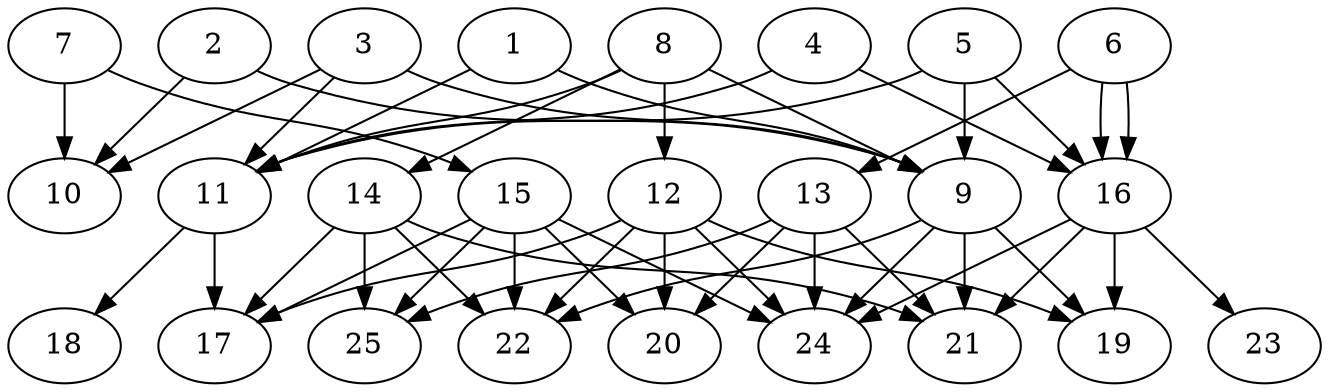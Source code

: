 // DAG automatically generated by daggen at Thu Oct  3 14:00:39 2019
// ./daggen --dot -n 25 --ccr 0.4 --fat 0.7 --regular 0.9 --density 0.6 --mindata 5242880 --maxdata 52428800 
digraph G {
  1 [size="14036480", alpha="0.04", expect_size="5614592"] 
  1 -> 9 [size ="5614592"]
  1 -> 11 [size ="5614592"]
  2 [size="102210560", alpha="0.15", expect_size="40884224"] 
  2 -> 9 [size ="40884224"]
  2 -> 10 [size ="40884224"]
  3 [size="19159040", alpha="0.19", expect_size="7663616"] 
  3 -> 9 [size ="7663616"]
  3 -> 10 [size ="7663616"]
  3 -> 11 [size ="7663616"]
  4 [size="66823680", alpha="0.14", expect_size="26729472"] 
  4 -> 11 [size ="26729472"]
  4 -> 16 [size ="26729472"]
  5 [size="86592000", alpha="0.15", expect_size="34636800"] 
  5 -> 9 [size ="34636800"]
  5 -> 11 [size ="34636800"]
  5 -> 16 [size ="34636800"]
  6 [size="36948480", alpha="0.17", expect_size="14779392"] 
  6 -> 13 [size ="14779392"]
  6 -> 16 [size ="14779392"]
  6 -> 16 [size ="14779392"]
  7 [size="32747520", alpha="0.11", expect_size="13099008"] 
  7 -> 10 [size ="13099008"]
  7 -> 15 [size ="13099008"]
  8 [size="109770240", alpha="0.01", expect_size="43908096"] 
  8 -> 9 [size ="43908096"]
  8 -> 11 [size ="43908096"]
  8 -> 12 [size ="43908096"]
  8 -> 14 [size ="43908096"]
  9 [size="46479360", alpha="0.18", expect_size="18591744"] 
  9 -> 19 [size ="18591744"]
  9 -> 21 [size ="18591744"]
  9 -> 22 [size ="18591744"]
  9 -> 24 [size ="18591744"]
  10 [size="114872320", alpha="0.07", expect_size="45948928"] 
  11 [size="75658240", alpha="0.02", expect_size="30263296"] 
  11 -> 17 [size ="30263296"]
  11 -> 18 [size ="30263296"]
  12 [size="99973120", alpha="0.05", expect_size="39989248"] 
  12 -> 17 [size ="39989248"]
  12 -> 19 [size ="39989248"]
  12 -> 20 [size ="39989248"]
  12 -> 22 [size ="39989248"]
  12 -> 24 [size ="39989248"]
  13 [size="68636160", alpha="0.05", expect_size="27454464"] 
  13 -> 20 [size ="27454464"]
  13 -> 21 [size ="27454464"]
  13 -> 24 [size ="27454464"]
  13 -> 25 [size ="27454464"]
  14 [size="64985600", alpha="0.01", expect_size="25994240"] 
  14 -> 17 [size ="25994240"]
  14 -> 21 [size ="25994240"]
  14 -> 22 [size ="25994240"]
  14 -> 25 [size ="25994240"]
  15 [size="31797760", alpha="0.16", expect_size="12719104"] 
  15 -> 17 [size ="12719104"]
  15 -> 20 [size ="12719104"]
  15 -> 22 [size ="12719104"]
  15 -> 24 [size ="12719104"]
  15 -> 25 [size ="12719104"]
  16 [size="117378560", alpha="0.11", expect_size="46951424"] 
  16 -> 19 [size ="46951424"]
  16 -> 21 [size ="46951424"]
  16 -> 23 [size ="46951424"]
  16 -> 24 [size ="46951424"]
  17 [size="101122560", alpha="0.14", expect_size="40449024"] 
  18 [size="47720960", alpha="0.19", expect_size="19088384"] 
  19 [size="53608960", alpha="0.07", expect_size="21443584"] 
  20 [size="41315840", alpha="0.16", expect_size="16526336"] 
  21 [size="85273600", alpha="0.05", expect_size="34109440"] 
  22 [size="94599680", alpha="0.09", expect_size="37839872"] 
  23 [size="125800960", alpha="0.14", expect_size="50320384"] 
  24 [size="38958080", alpha="0.08", expect_size="15583232"] 
  25 [size="42183680", alpha="0.15", expect_size="16873472"] 
}
